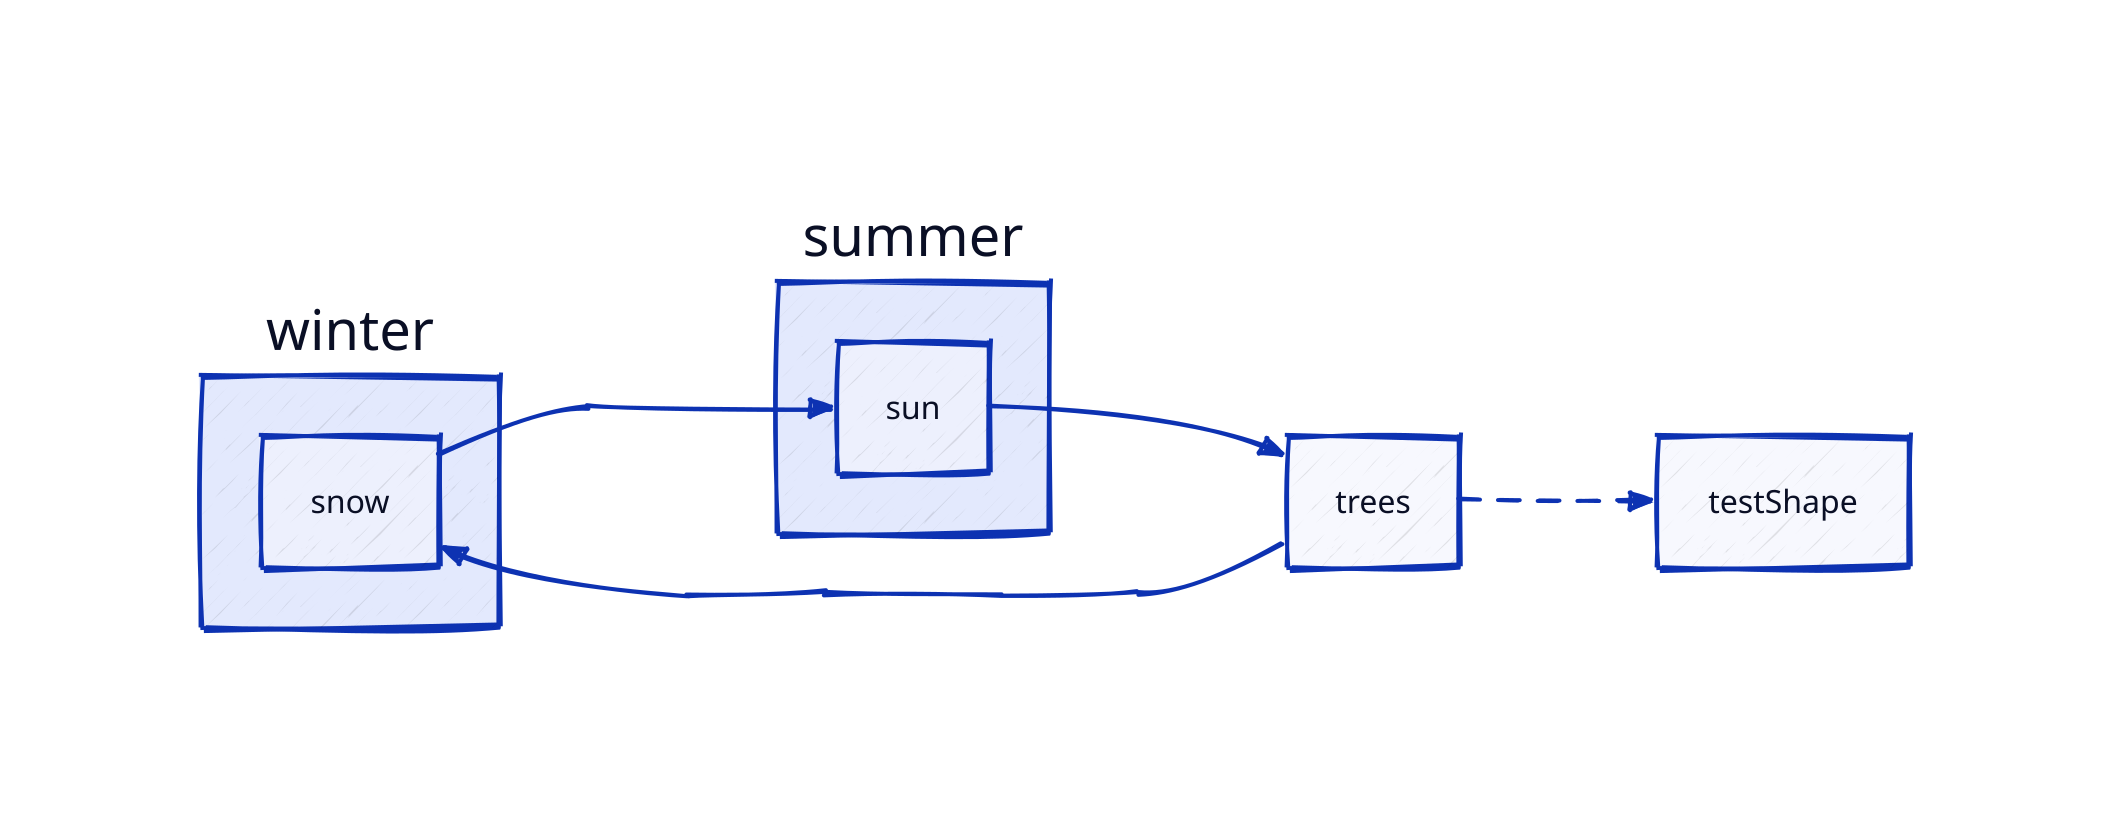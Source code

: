 direction: right
vars: {
  d2-config: {
    sketch: true
  }
}
winter.snow -> summer.sun -> trees -> winter.snow: {
  style.animated: false
}

trees -> testShape {
  style.animated: true
}